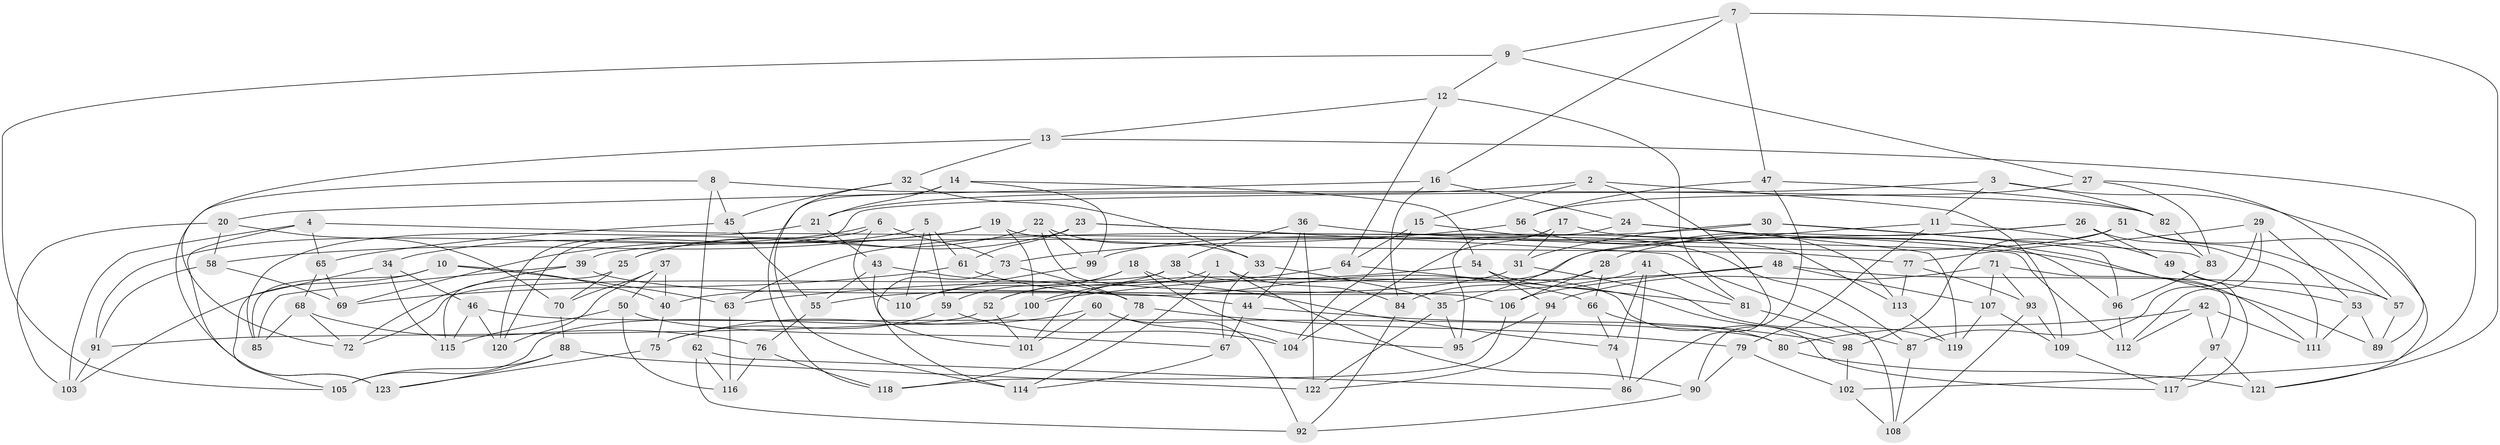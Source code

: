 // Generated by graph-tools (version 1.1) at 2025/26/03/09/25 03:26:58]
// undirected, 123 vertices, 246 edges
graph export_dot {
graph [start="1"]
  node [color=gray90,style=filled];
  1;
  2;
  3;
  4;
  5;
  6;
  7;
  8;
  9;
  10;
  11;
  12;
  13;
  14;
  15;
  16;
  17;
  18;
  19;
  20;
  21;
  22;
  23;
  24;
  25;
  26;
  27;
  28;
  29;
  30;
  31;
  32;
  33;
  34;
  35;
  36;
  37;
  38;
  39;
  40;
  41;
  42;
  43;
  44;
  45;
  46;
  47;
  48;
  49;
  50;
  51;
  52;
  53;
  54;
  55;
  56;
  57;
  58;
  59;
  60;
  61;
  62;
  63;
  64;
  65;
  66;
  67;
  68;
  69;
  70;
  71;
  72;
  73;
  74;
  75;
  76;
  77;
  78;
  79;
  80;
  81;
  82;
  83;
  84;
  85;
  86;
  87;
  88;
  89;
  90;
  91;
  92;
  93;
  94;
  95;
  96;
  97;
  98;
  99;
  100;
  101;
  102;
  103;
  104;
  105;
  106;
  107;
  108;
  109;
  110;
  111;
  112;
  113;
  114;
  115;
  116;
  117;
  118;
  119;
  120;
  121;
  122;
  123;
  1 -- 52;
  1 -- 114;
  1 -- 84;
  1 -- 90;
  2 -- 86;
  2 -- 15;
  2 -- 109;
  2 -- 21;
  3 -- 120;
  3 -- 82;
  3 -- 89;
  3 -- 11;
  4 -- 123;
  4 -- 112;
  4 -- 65;
  4 -- 103;
  5 -- 61;
  5 -- 91;
  5 -- 59;
  5 -- 110;
  6 -- 110;
  6 -- 34;
  6 -- 73;
  6 -- 120;
  7 -- 9;
  7 -- 16;
  7 -- 47;
  7 -- 121;
  8 -- 82;
  8 -- 62;
  8 -- 72;
  8 -- 45;
  9 -- 27;
  9 -- 12;
  9 -- 105;
  10 -- 85;
  10 -- 63;
  10 -- 40;
  10 -- 103;
  11 -- 49;
  11 -- 79;
  11 -- 35;
  12 -- 13;
  12 -- 64;
  12 -- 81;
  13 -- 102;
  13 -- 32;
  13 -- 123;
  14 -- 118;
  14 -- 99;
  14 -- 21;
  14 -- 54;
  15 -- 87;
  15 -- 104;
  15 -- 64;
  16 -- 24;
  16 -- 84;
  16 -- 20;
  17 -- 104;
  17 -- 96;
  17 -- 31;
  17 -- 95;
  18 -- 59;
  18 -- 95;
  18 -- 74;
  18 -- 110;
  19 -- 69;
  19 -- 100;
  19 -- 77;
  19 -- 58;
  20 -- 103;
  20 -- 58;
  20 -- 70;
  21 -- 43;
  21 -- 85;
  22 -- 106;
  22 -- 25;
  22 -- 99;
  22 -- 33;
  23 -- 61;
  23 -- 25;
  23 -- 108;
  23 -- 113;
  24 -- 119;
  24 -- 39;
  24 -- 111;
  25 -- 70;
  25 -- 115;
  26 -- 111;
  26 -- 101;
  26 -- 49;
  26 -- 28;
  27 -- 83;
  27 -- 57;
  27 -- 56;
  28 -- 66;
  28 -- 106;
  28 -- 84;
  29 -- 87;
  29 -- 53;
  29 -- 77;
  29 -- 112;
  30 -- 96;
  30 -- 31;
  30 -- 83;
  30 -- 63;
  31 -- 119;
  31 -- 40;
  32 -- 33;
  32 -- 114;
  32 -- 45;
  33 -- 35;
  33 -- 67;
  34 -- 46;
  34 -- 105;
  34 -- 115;
  35 -- 122;
  35 -- 95;
  36 -- 44;
  36 -- 89;
  36 -- 122;
  36 -- 38;
  37 -- 70;
  37 -- 40;
  37 -- 120;
  37 -- 50;
  38 -- 72;
  38 -- 117;
  38 -- 52;
  39 -- 85;
  39 -- 72;
  39 -- 44;
  40 -- 75;
  41 -- 81;
  41 -- 55;
  41 -- 86;
  41 -- 74;
  42 -- 111;
  42 -- 97;
  42 -- 112;
  42 -- 80;
  43 -- 55;
  43 -- 101;
  43 -- 78;
  44 -- 67;
  44 -- 98;
  45 -- 65;
  45 -- 55;
  46 -- 120;
  46 -- 80;
  46 -- 115;
  47 -- 82;
  47 -- 90;
  47 -- 56;
  48 -- 100;
  48 -- 106;
  48 -- 57;
  48 -- 107;
  49 -- 117;
  49 -- 53;
  50 -- 67;
  50 -- 115;
  50 -- 116;
  51 -- 99;
  51 -- 98;
  51 -- 57;
  51 -- 121;
  52 -- 101;
  52 -- 91;
  53 -- 111;
  53 -- 89;
  54 -- 94;
  54 -- 63;
  54 -- 98;
  55 -- 76;
  56 -- 73;
  56 -- 113;
  57 -- 89;
  58 -- 69;
  58 -- 91;
  59 -- 104;
  59 -- 75;
  60 -- 104;
  60 -- 92;
  60 -- 75;
  60 -- 101;
  61 -- 69;
  61 -- 66;
  62 -- 86;
  62 -- 92;
  62 -- 116;
  63 -- 116;
  64 -- 81;
  64 -- 100;
  65 -- 68;
  65 -- 69;
  66 -- 80;
  66 -- 74;
  67 -- 114;
  68 -- 76;
  68 -- 72;
  68 -- 85;
  70 -- 88;
  71 -- 94;
  71 -- 93;
  71 -- 97;
  71 -- 107;
  73 -- 114;
  73 -- 78;
  74 -- 86;
  75 -- 123;
  76 -- 116;
  76 -- 118;
  77 -- 113;
  77 -- 93;
  78 -- 79;
  78 -- 118;
  79 -- 102;
  79 -- 90;
  80 -- 121;
  81 -- 87;
  82 -- 83;
  83 -- 96;
  84 -- 92;
  87 -- 108;
  88 -- 122;
  88 -- 123;
  88 -- 105;
  90 -- 92;
  91 -- 103;
  93 -- 109;
  93 -- 108;
  94 -- 95;
  94 -- 122;
  96 -- 112;
  97 -- 117;
  97 -- 121;
  98 -- 102;
  99 -- 110;
  100 -- 105;
  102 -- 108;
  106 -- 118;
  107 -- 109;
  107 -- 119;
  109 -- 117;
  113 -- 119;
}
